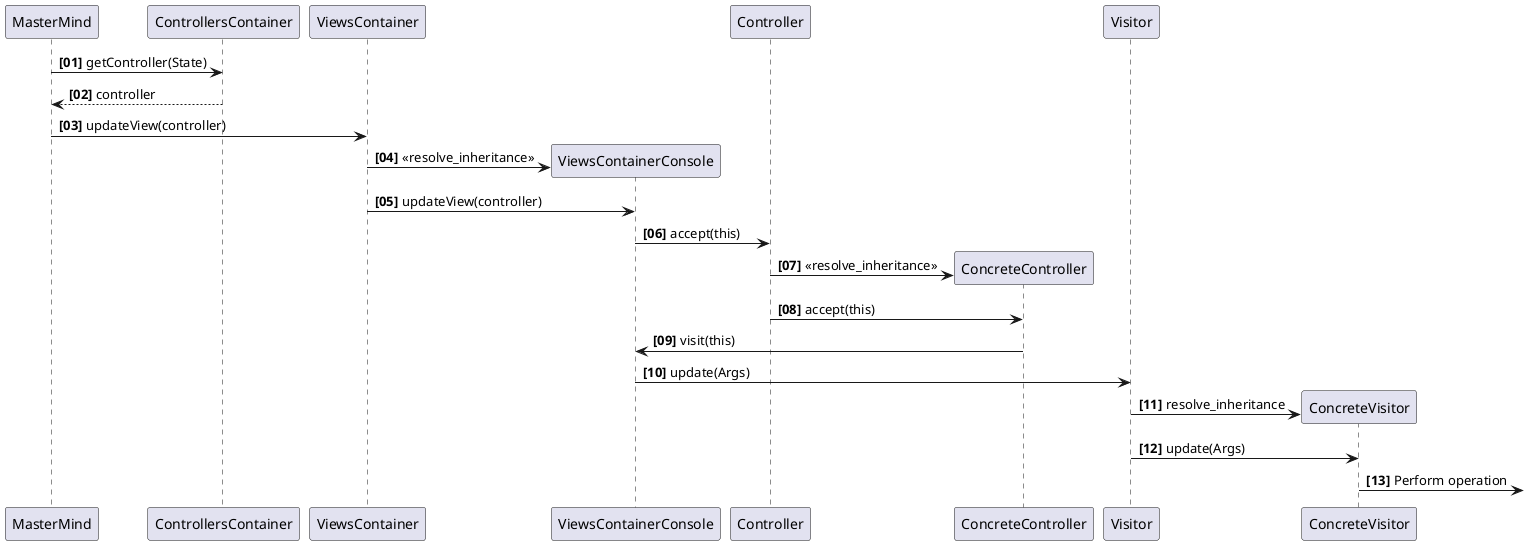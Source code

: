 @startuml
autonumber "<b>[00]"

MasterMind -> ControllersContainer: getController(State)
ControllersContainer --> MasterMind: controller

MasterMind -> ViewsContainer: updateView(controller)
create ViewsContainerConsole
ViewsContainer -> ViewsContainerConsole: <<resolve_inheritance>>
ViewsContainer -> ViewsContainerConsole: updateView(controller)

ViewsContainerConsole -> Controller : accept(this)

create ConcreteController
Controller -> ConcreteController : <<resolve_inheritance>>
Controller -> ConcreteController : accept(this)

ConcreteController -> ViewsContainerConsole : visit(this)

ViewsContainerConsole -> Visitor : update(Args)
create ConcreteVisitor
Visitor -> ConcreteVisitor :  resolve_inheritance
Visitor -> ConcreteVisitor : update(Args)
ConcreteVisitor ->] : Perform operation

@enduml